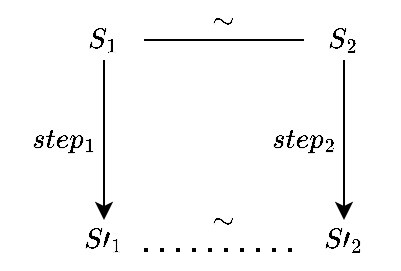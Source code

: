 <mxfile version="20.8.13" type="github">
  <diagram name="第 1 页" id="1cW0XYLw_u3RI7F_5rWl">
    <mxGraphModel dx="1052" dy="642" grid="1" gridSize="10" guides="1" tooltips="1" connect="1" arrows="1" fold="1" page="1" pageScale="1" pageWidth="827" pageHeight="1169" math="1" shadow="0">
      <root>
        <mxCell id="0" />
        <mxCell id="1" parent="0" />
        <mxCell id="vwP1nTNleWjC32QjRGnY-1" value="" style="edgeStyle=orthogonalEdgeStyle;rounded=0;orthogonalLoop=1;jettySize=auto;html=1;" edge="1" parent="1" source="vwP1nTNleWjC32QjRGnY-2" target="vwP1nTNleWjC32QjRGnY-3">
          <mxGeometry relative="1" as="geometry" />
        </mxCell>
        <mxCell id="vwP1nTNleWjC32QjRGnY-2" value="$$S_1$$" style="text;html=1;strokeColor=none;fillColor=none;align=center;verticalAlign=middle;whiteSpace=wrap;rounded=0;" vertex="1" parent="1">
          <mxGeometry x="240" y="110" width="40" height="20" as="geometry" />
        </mxCell>
        <mxCell id="vwP1nTNleWjC32QjRGnY-3" value="$$S\prime&lt;br&gt;_1$$" style="text;html=1;strokeColor=none;fillColor=none;align=center;verticalAlign=middle;whiteSpace=wrap;rounded=0;" vertex="1" parent="1">
          <mxGeometry x="240" y="210" width="40" height="20" as="geometry" />
        </mxCell>
        <mxCell id="vwP1nTNleWjC32QjRGnY-4" value="" style="edgeStyle=orthogonalEdgeStyle;rounded=0;orthogonalLoop=1;jettySize=auto;html=1;" edge="1" parent="1" source="vwP1nTNleWjC32QjRGnY-5" target="vwP1nTNleWjC32QjRGnY-7">
          <mxGeometry relative="1" as="geometry" />
        </mxCell>
        <mxCell id="vwP1nTNleWjC32QjRGnY-5" value="$$S_2$$" style="text;html=1;strokeColor=none;fillColor=none;align=center;verticalAlign=middle;whiteSpace=wrap;rounded=0;" vertex="1" parent="1">
          <mxGeometry x="360" y="110" width="40" height="20" as="geometry" />
        </mxCell>
        <mxCell id="vwP1nTNleWjC32QjRGnY-6" value="" style="endArrow=none;html=1;exitX=1;exitY=0.5;exitDx=0;exitDy=0;entryX=0;entryY=0.5;entryDx=0;entryDy=0;" edge="1" parent="1" source="vwP1nTNleWjC32QjRGnY-2" target="vwP1nTNleWjC32QjRGnY-5">
          <mxGeometry width="50" height="50" relative="1" as="geometry">
            <mxPoint x="380" y="240" as="sourcePoint" />
            <mxPoint x="430" y="190" as="targetPoint" />
          </mxGeometry>
        </mxCell>
        <mxCell id="vwP1nTNleWjC32QjRGnY-7" value="$$S\prime&lt;br&gt;_2$$" style="text;html=1;strokeColor=none;fillColor=none;align=center;verticalAlign=middle;whiteSpace=wrap;rounded=0;" vertex="1" parent="1">
          <mxGeometry x="360" y="210" width="40" height="20" as="geometry" />
        </mxCell>
        <mxCell id="vwP1nTNleWjC32QjRGnY-8" value="" style="endArrow=none;dashed=1;html=1;dashPattern=1 3;strokeWidth=2;exitX=1;exitY=0.75;exitDx=0;exitDy=0;entryX=0;entryY=0.75;entryDx=0;entryDy=0;" edge="1" parent="1" source="vwP1nTNleWjC32QjRGnY-3" target="vwP1nTNleWjC32QjRGnY-7">
          <mxGeometry width="50" height="50" relative="1" as="geometry">
            <mxPoint x="380" y="240" as="sourcePoint" />
            <mxPoint x="430" y="190" as="targetPoint" />
          </mxGeometry>
        </mxCell>
        <mxCell id="vwP1nTNleWjC32QjRGnY-9" value="$$step_1$$" style="text;html=1;strokeColor=none;fillColor=none;align=center;verticalAlign=middle;whiteSpace=wrap;rounded=0;" vertex="1" parent="1">
          <mxGeometry x="220" y="160" width="40" height="20" as="geometry" />
        </mxCell>
        <mxCell id="vwP1nTNleWjC32QjRGnY-10" value="$$step_2$$" style="text;html=1;strokeColor=none;fillColor=none;align=center;verticalAlign=middle;whiteSpace=wrap;rounded=0;" vertex="1" parent="1">
          <mxGeometry x="340" y="160" width="40" height="20" as="geometry" />
        </mxCell>
        <mxCell id="vwP1nTNleWjC32QjRGnY-12" value="$$\sim$$" style="text;html=1;strokeColor=none;fillColor=none;align=center;verticalAlign=middle;whiteSpace=wrap;rounded=0;" vertex="1" parent="1">
          <mxGeometry x="300" y="100" width="40" height="20" as="geometry" />
        </mxCell>
        <mxCell id="vwP1nTNleWjC32QjRGnY-13" value="$$\sim$$" style="text;html=1;strokeColor=none;fillColor=none;align=center;verticalAlign=middle;whiteSpace=wrap;rounded=0;" vertex="1" parent="1">
          <mxGeometry x="300" y="200" width="40" height="20" as="geometry" />
        </mxCell>
      </root>
    </mxGraphModel>
  </diagram>
</mxfile>

